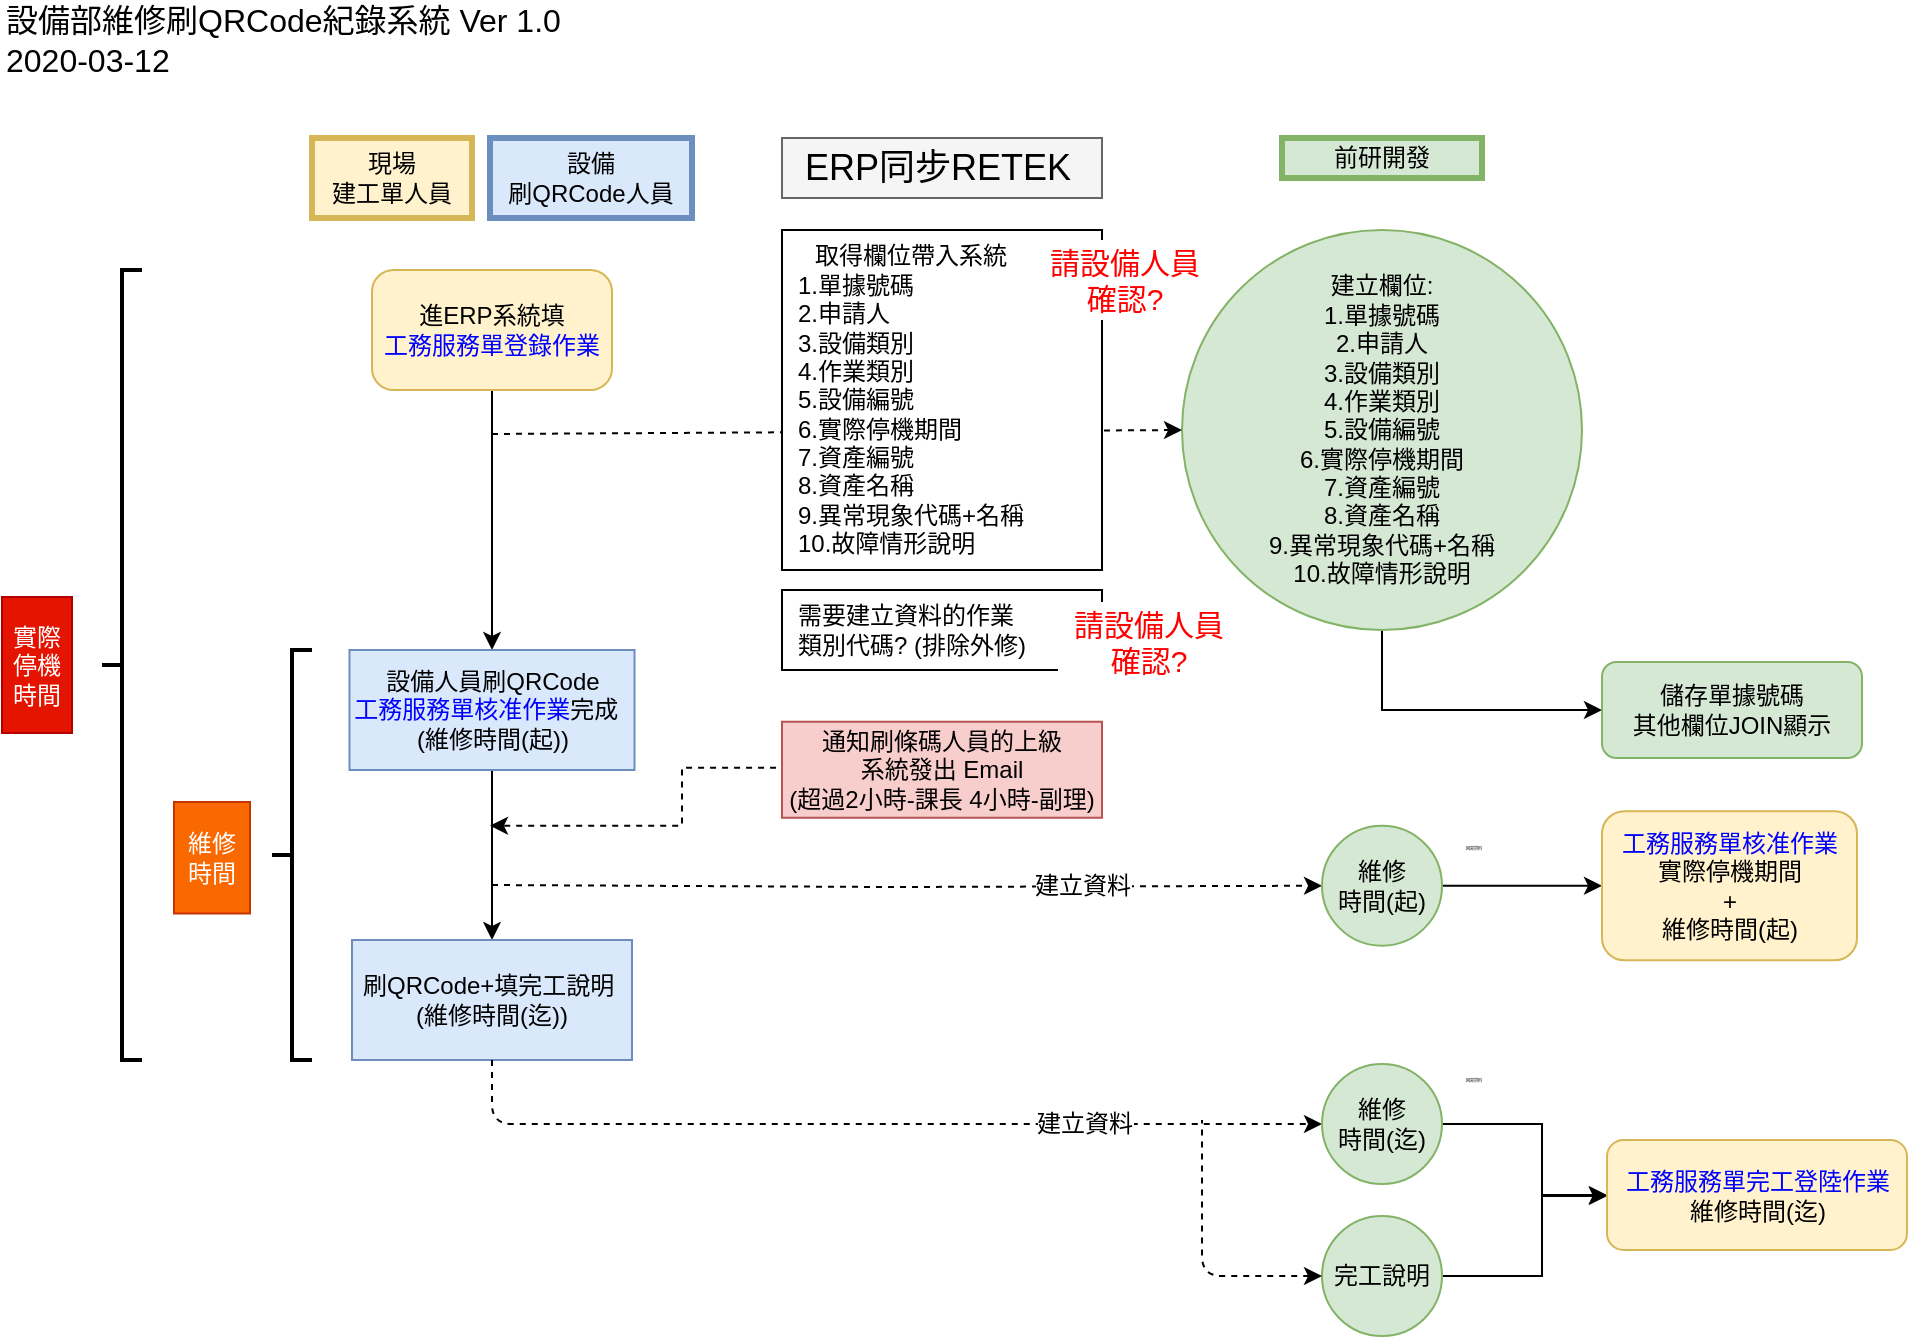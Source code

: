 <mxfile version="12.8.4" type="github"><diagram id="C5RBs43oDa-KdzZeNtuy" name="Page-1"><mxGraphModel dx="1414" dy="705" grid="1" gridSize="10" guides="1" tooltips="1" connect="1" arrows="1" fold="1" page="1" pageScale="1" pageWidth="827" pageHeight="1169" math="0" shadow="0"><root><mxCell id="WIyWlLk6GJQsqaUBKTNV-0"/><mxCell id="WIyWlLk6GJQsqaUBKTNV-1" parent="WIyWlLk6GJQsqaUBKTNV-0"/><mxCell id="6ws-VXe0_fXa5yS6lifG-88" style="edgeStyle=orthogonalEdgeStyle;rounded=0;orthogonalLoop=1;jettySize=auto;html=1;exitX=0.5;exitY=1;exitDx=0;exitDy=0;entryX=0.5;entryY=0;entryDx=0;entryDy=0;startArrow=none;startFill=0;endArrow=classic;endFill=1;fontSize=18;fontColor=#FF0000;" edge="1" parent="WIyWlLk6GJQsqaUBKTNV-1" source="zMW9WFN-JFGp6brwClAm-83" target="zMW9WFN-JFGp6brwClAm-128"><mxGeometry relative="1" as="geometry"/></mxCell><mxCell id="zMW9WFN-JFGp6brwClAm-83" value="進ERP系統填&lt;br&gt;&lt;font color=&quot;#0000ff&quot;&gt;工務服務單登錄作業&lt;/font&gt;" style="rounded=1;whiteSpace=wrap;html=1;fillColor=#fff2cc;strokeColor=#d6b656;arcSize=18;" parent="WIyWlLk6GJQsqaUBKTNV-1" vertex="1"><mxGeometry x="275" y="165" width="120" height="60" as="geometry"/></mxCell><mxCell id="zMW9WFN-JFGp6brwClAm-89" value="現場&lt;br&gt;建工單人員" style="text;html=1;strokeColor=#d6b656;fillColor=#fff2cc;align=center;verticalAlign=middle;whiteSpace=wrap;rounded=0;strokeWidth=3;" parent="WIyWlLk6GJQsqaUBKTNV-1" vertex="1"><mxGeometry x="245" y="99" width="80" height="40" as="geometry"/></mxCell><mxCell id="zMW9WFN-JFGp6brwClAm-90" value="前研開發" style="text;html=1;strokeColor=#82b366;fillColor=#d5e8d4;align=center;verticalAlign=middle;whiteSpace=wrap;rounded=0;strokeWidth=3;" parent="WIyWlLk6GJQsqaUBKTNV-1" vertex="1"><mxGeometry x="730" y="99" width="100" height="20" as="geometry"/></mxCell><mxCell id="zMW9WFN-JFGp6brwClAm-91" value="" style="strokeWidth=2;html=1;shape=mxgraph.flowchart.annotation_2;align=left;labelPosition=right;pointerEvents=1;" parent="WIyWlLk6GJQsqaUBKTNV-1" vertex="1"><mxGeometry x="140" y="165" width="20" height="395" as="geometry"/></mxCell><mxCell id="zMW9WFN-JFGp6brwClAm-96" value="實際停機時間" style="text;html=1;strokeColor=#B20000;fillColor=#e51400;align=center;verticalAlign=middle;whiteSpace=wrap;rounded=0;fontColor=#ffffff;" parent="WIyWlLk6GJQsqaUBKTNV-1" vertex="1"><mxGeometry x="90" y="328.5" width="35" height="68" as="geometry"/></mxCell><mxCell id="zMW9WFN-JFGp6brwClAm-97" style="edgeStyle=orthogonalEdgeStyle;rounded=0;orthogonalLoop=1;jettySize=auto;html=1;exitX=0.5;exitY=1;exitDx=0;exitDy=0;entryX=0.5;entryY=0;entryDx=0;entryDy=0;" parent="WIyWlLk6GJQsqaUBKTNV-1" source="zMW9WFN-JFGp6brwClAm-128" target="zMW9WFN-JFGp6brwClAm-100" edge="1"><mxGeometry relative="1" as="geometry"/></mxCell><mxCell id="zMW9WFN-JFGp6brwClAm-100" value="刷QRCode+填完工說明&amp;nbsp;&lt;br&gt;(維修時間(迄))" style="rounded=0;whiteSpace=wrap;html=1;fillColor=#dae8fc;strokeColor=#6c8ebf;" parent="WIyWlLk6GJQsqaUBKTNV-1" vertex="1"><mxGeometry x="265" y="500" width="140" height="60" as="geometry"/></mxCell><mxCell id="zMW9WFN-JFGp6brwClAm-101" value="" style="strokeWidth=2;html=1;shape=mxgraph.flowchart.annotation_2;align=left;labelPosition=right;pointerEvents=1;" parent="WIyWlLk6GJQsqaUBKTNV-1" vertex="1"><mxGeometry x="225" y="355" width="20" height="205" as="geometry"/></mxCell><mxCell id="zMW9WFN-JFGp6brwClAm-102" value="維修&lt;br&gt;時間" style="text;html=1;strokeColor=#C73500;fillColor=#fa6800;align=center;verticalAlign=middle;whiteSpace=wrap;rounded=0;direction=south;fontColor=#ffffff;" parent="WIyWlLk6GJQsqaUBKTNV-1" vertex="1"><mxGeometry x="176" y="431" width="38" height="55.75" as="geometry"/></mxCell><mxCell id="6ws-VXe0_fXa5yS6lifG-113" style="edgeStyle=orthogonalEdgeStyle;rounded=0;orthogonalLoop=1;jettySize=auto;html=1;exitX=0.5;exitY=1;exitDx=0;exitDy=0;entryX=0;entryY=0.5;entryDx=0;entryDy=0;startArrow=none;startFill=0;endArrow=classic;endFill=1;fontSize=2;fontColor=#FF0000;" edge="1" parent="WIyWlLk6GJQsqaUBKTNV-1" source="zMW9WFN-JFGp6brwClAm-114" target="6ws-VXe0_fXa5yS6lifG-95"><mxGeometry relative="1" as="geometry"/></mxCell><mxCell id="zMW9WFN-JFGp6brwClAm-114" value="建立欄位:&lt;br&gt;&lt;span style=&quot;white-space: nowrap&quot;&gt;1.單據號碼&lt;/span&gt;&lt;div style=&quot;white-space: nowrap&quot;&gt;2.申請人&lt;/div&gt;&lt;div style=&quot;white-space: nowrap&quot;&gt;3.設備類別&lt;/div&gt;&lt;div style=&quot;white-space: nowrap&quot;&gt;4.作業類別&lt;/div&gt;&lt;div style=&quot;white-space: nowrap&quot;&gt;5.設備編號&lt;/div&gt;&lt;div style=&quot;white-space: nowrap&quot;&gt;6.實際停機期間&lt;/div&gt;&lt;div style=&quot;white-space: nowrap&quot;&gt;7.資產編號&lt;/div&gt;&lt;div style=&quot;white-space: nowrap&quot;&gt;8.資產名稱&lt;/div&gt;&lt;div style=&quot;white-space: nowrap&quot;&gt;9.異常現象代碼+名稱&lt;/div&gt;&lt;div style=&quot;white-space: nowrap&quot;&gt;10.故障情形說明&lt;/div&gt;" style="ellipse;whiteSpace=wrap;html=1;rounded=0;shadow=0;glass=0;comic=0;fillColor=#d5e8d4;strokeColor=#82b366;align=center;" parent="WIyWlLk6GJQsqaUBKTNV-1" vertex="1"><mxGeometry x="680" y="145" width="200" height="200" as="geometry"/></mxCell><mxCell id="zMW9WFN-JFGp6brwClAm-120" style="edgeStyle=orthogonalEdgeStyle;rounded=0;orthogonalLoop=1;jettySize=auto;html=1;exitX=0.5;exitY=1;exitDx=0;exitDy=0;" parent="WIyWlLk6GJQsqaUBKTNV-1" source="zMW9WFN-JFGp6brwClAm-132" target="zMW9WFN-JFGp6brwClAm-132" edge="1"><mxGeometry relative="1" as="geometry"/></mxCell><mxCell id="zMW9WFN-JFGp6brwClAm-128" value="設備人員刷QRCode&lt;br&gt;&lt;span style=&quot;color: rgb(0 , 0 , 255)&quot;&gt;工務服務單&lt;/span&gt;&lt;font color=&quot;#0000ff&quot;&gt;核准作業&lt;/font&gt;完成&amp;nbsp;&amp;nbsp;&lt;br&gt;(維修時間(起))" style="rounded=0;whiteSpace=wrap;html=1;fillColor=#dae8fc;strokeColor=#6c8ebf;" parent="WIyWlLk6GJQsqaUBKTNV-1" vertex="1"><mxGeometry x="263.75" y="355" width="142.5" height="60" as="geometry"/></mxCell><mxCell id="zMW9WFN-JFGp6brwClAm-133" value="" style="endArrow=classic;dashed=1;html=1;endFill=1;entryX=0;entryY=0.5;entryDx=0;entryDy=0;startArrow=none;startFill=0;" parent="WIyWlLk6GJQsqaUBKTNV-1" target="zMW9WFN-JFGp6brwClAm-135" edge="1"><mxGeometry width="50" height="50" relative="1" as="geometry"><mxPoint x="335" y="472.51" as="sourcePoint"/><mxPoint x="712" y="473" as="targetPoint"/><Array as="points"><mxPoint x="535" y="473.51"/></Array></mxGeometry></mxCell><mxCell id="zMW9WFN-JFGp6brwClAm-134" value="建立資料" style="text;html=1;align=center;verticalAlign=middle;resizable=0;points=[];labelBackgroundColor=#ffffff;" parent="zMW9WFN-JFGp6brwClAm-133" vertex="1" connectable="0"><mxGeometry x="0.578" y="1" relative="1" as="geometry"><mxPoint x="-32.99" y="0.87" as="offset"/></mxGeometry></mxCell><mxCell id="6ws-VXe0_fXa5yS6lifG-100" style="edgeStyle=orthogonalEdgeStyle;rounded=0;orthogonalLoop=1;jettySize=auto;html=1;exitX=1;exitY=0.5;exitDx=0;exitDy=0;entryX=0;entryY=0.5;entryDx=0;entryDy=0;startArrow=none;startFill=0;endArrow=classic;endFill=1;fontSize=18;fontColor=#FF0000;" edge="1" parent="WIyWlLk6GJQsqaUBKTNV-1" source="zMW9WFN-JFGp6brwClAm-135" target="6ws-VXe0_fXa5yS6lifG-99"><mxGeometry relative="1" as="geometry"/></mxCell><mxCell id="zMW9WFN-JFGp6brwClAm-135" value="維修&lt;br&gt;時間(起)" style="ellipse;whiteSpace=wrap;html=1;rounded=0;shadow=0;glass=0;comic=0;fillColor=#d5e8d4;strokeColor=#82b366;" parent="WIyWlLk6GJQsqaUBKTNV-1" vertex="1"><mxGeometry x="750" y="442.87" width="60" height="60" as="geometry"/></mxCell><mxCell id="zMW9WFN-JFGp6brwClAm-136" value="" style="endArrow=classic;dashed=1;html=1;endFill=1;entryX=0;entryY=0.5;entryDx=0;entryDy=0;startArrow=none;startFill=0;exitX=0.5;exitY=1;exitDx=0;exitDy=0;" parent="WIyWlLk6GJQsqaUBKTNV-1" target="6ws-VXe0_fXa5yS6lifG-35" edge="1" source="zMW9WFN-JFGp6brwClAm-100"><mxGeometry width="50" height="50" relative="1" as="geometry"><mxPoint x="335.76" y="590.5" as="sourcePoint"/><mxPoint x="705" y="590" as="targetPoint"/><Array as="points"><mxPoint x="335" y="592"/></Array></mxGeometry></mxCell><mxCell id="zMW9WFN-JFGp6brwClAm-137" value="建立資料" style="text;html=1;align=center;verticalAlign=middle;resizable=0;points=[];labelBackgroundColor=#ffffff;" parent="zMW9WFN-JFGp6brwClAm-136" vertex="1" connectable="0"><mxGeometry x="0.578" y="1" relative="1" as="geometry"><mxPoint x="-25.0" y="1" as="offset"/></mxGeometry></mxCell><mxCell id="zMW9WFN-JFGp6brwClAm-159" value="&lt;span lang=&quot;EN-US&quot; style=&quot;font-size: 16px&quot;&gt;設備部維修刷QRC&lt;span class=&quot;926482506-07022020&quot; style=&quot;font-size: 16px&quot;&gt;ode紀錄系統&amp;nbsp;&lt;/span&gt;&lt;/span&gt;Ver 1.0&lt;br style=&quot;font-size: 16px&quot;&gt;2020-03-12" style="text;html=1;align=left;verticalAlign=middle;resizable=0;points=[];autosize=1;fontSize=16;" parent="WIyWlLk6GJQsqaUBKTNV-1" vertex="1"><mxGeometry x="90" y="30" width="290" height="40" as="geometry"/></mxCell><mxCell id="zMW9WFN-JFGp6brwClAm-161" value="設備&lt;br&gt;刷QRCode人員" style="text;html=1;strokeColor=#6c8ebf;fillColor=#dae8fc;align=center;verticalAlign=middle;whiteSpace=wrap;rounded=0;strokeWidth=3;" parent="WIyWlLk6GJQsqaUBKTNV-1" vertex="1"><mxGeometry x="334" y="99" width="101" height="40" as="geometry"/></mxCell><mxCell id="zMW9WFN-JFGp6brwClAm-163" value="" style="endArrow=classic;dashed=1;html=1;endFill=1;startArrow=none;startFill=0;strokeColor=#000000;entryX=0;entryY=0.5;entryDx=0;entryDy=0;" parent="WIyWlLk6GJQsqaUBKTNV-1" edge="1" target="zMW9WFN-JFGp6brwClAm-114"><mxGeometry width="50" height="50" relative="1" as="geometry"><mxPoint x="335" y="247" as="sourcePoint"/><mxPoint x="680" y="246" as="targetPoint"/></mxGeometry></mxCell><mxCell id="6ws-VXe0_fXa5yS6lifG-28" style="edgeStyle=orthogonalEdgeStyle;rounded=0;orthogonalLoop=1;jettySize=auto;html=1;exitX=0;exitY=0.5;exitDx=0;exitDy=0;startArrow=none;startFill=0;endArrow=classic;endFill=1;fontSize=15;fontColor=#FF0000;dashed=1;" edge="1" parent="WIyWlLk6GJQsqaUBKTNV-1" source="zMW9WFN-JFGp6brwClAm-132"><mxGeometry relative="1" as="geometry"><mxPoint x="334" y="442.87" as="targetPoint"/><mxPoint x="512" y="413.87" as="sourcePoint"/><Array as="points"><mxPoint x="490" y="413.87"/><mxPoint x="430" y="413.87"/><mxPoint x="430" y="442.87"/></Array></mxGeometry></mxCell><mxCell id="zMW9WFN-JFGp6brwClAm-132" value="&lt;span style=&quot;text-align: left ; white-space: nowrap&quot;&gt;通知刷條碼人員的上級&lt;/span&gt;&lt;span style=&quot;text-align: left ; white-space: nowrap&quot;&gt;&lt;br&gt;系統發出 Email&lt;br&gt;&lt;/span&gt;&lt;span style=&quot;text-align: left ; white-space: nowrap&quot;&gt;(超過2小時-課長 4小時-副理)&lt;/span&gt;&lt;span style=&quot;text-align: left ; white-space: nowrap&quot;&gt;&lt;br&gt;&lt;/span&gt;" style="rounded=0;whiteSpace=wrap;html=1;fillColor=#f8cecc;strokeColor=#b85450;" parent="WIyWlLk6GJQsqaUBKTNV-1" vertex="1"><mxGeometry x="480" y="390.87" width="160" height="48" as="geometry"/></mxCell><mxCell id="6ws-VXe0_fXa5yS6lifG-106" style="edgeStyle=orthogonalEdgeStyle;rounded=0;orthogonalLoop=1;jettySize=auto;html=1;exitX=1;exitY=0.5;exitDx=0;exitDy=0;entryX=0;entryY=0.5;entryDx=0;entryDy=0;startArrow=none;startFill=0;endArrow=classic;endFill=1;fontSize=2;fontColor=#FF0000;" edge="1" parent="WIyWlLk6GJQsqaUBKTNV-1" source="6ws-VXe0_fXa5yS6lifG-35" target="6ws-VXe0_fXa5yS6lifG-103"><mxGeometry relative="1" as="geometry"><Array as="points"><mxPoint x="860" y="592"/><mxPoint x="860" y="628"/></Array></mxGeometry></mxCell><mxCell id="6ws-VXe0_fXa5yS6lifG-35" value="維修&lt;br&gt;時間(迄)" style="ellipse;whiteSpace=wrap;html=1;rounded=0;shadow=0;glass=0;comic=0;fillColor=#d5e8d4;strokeColor=#82b366;" vertex="1" parent="WIyWlLk6GJQsqaUBKTNV-1"><mxGeometry x="750" y="562" width="60" height="60" as="geometry"/></mxCell><mxCell id="6ws-VXe0_fXa5yS6lifG-107" style="edgeStyle=orthogonalEdgeStyle;rounded=0;orthogonalLoop=1;jettySize=auto;html=1;exitX=1;exitY=0.5;exitDx=0;exitDy=0;startArrow=none;startFill=0;endArrow=classic;endFill=1;fontSize=2;fontColor=#FF0000;" edge="1" parent="WIyWlLk6GJQsqaUBKTNV-1" source="6ws-VXe0_fXa5yS6lifG-68" target="6ws-VXe0_fXa5yS6lifG-103"><mxGeometry relative="1" as="geometry"><Array as="points"><mxPoint x="860" y="668"/><mxPoint x="860" y="628"/></Array></mxGeometry></mxCell><mxCell id="6ws-VXe0_fXa5yS6lifG-68" value="完工說明" style="ellipse;whiteSpace=wrap;html=1;rounded=0;shadow=0;glass=0;comic=0;fillColor=#d5e8d4;strokeColor=#82b366;" vertex="1" parent="WIyWlLk6GJQsqaUBKTNV-1"><mxGeometry x="750" y="638" width="60" height="60" as="geometry"/></mxCell><mxCell id="6ws-VXe0_fXa5yS6lifG-48" value="&lt;div style=&quot;text-align: center&quot;&gt;&lt;span style=&quot;white-space: nowrap&quot;&gt;取得欄位帶入系統&lt;/span&gt;&lt;/div&gt;&lt;div style=&quot;white-space: nowrap&quot;&gt;1.單據號碼&lt;/div&gt;&lt;div style=&quot;white-space: nowrap&quot;&gt;2.申請人&lt;/div&gt;&lt;div style=&quot;white-space: nowrap&quot;&gt;3.設備類別&lt;/div&gt;&lt;div style=&quot;white-space: nowrap&quot;&gt;4.作業類別&lt;/div&gt;&lt;div style=&quot;white-space: nowrap&quot;&gt;5.設備編號&lt;/div&gt;&lt;div style=&quot;white-space: nowrap&quot;&gt;6.實際停機期間&lt;/div&gt;&lt;div style=&quot;white-space: nowrap&quot;&gt;7.資產編號&lt;/div&gt;&lt;div style=&quot;white-space: nowrap&quot;&gt;8.資產名稱&lt;/div&gt;&lt;div style=&quot;white-space: nowrap&quot;&gt;9.異常現象代碼+名稱&lt;/div&gt;&lt;div style=&quot;white-space: nowrap&quot;&gt;10.故障情形說明&lt;/div&gt;" style="rounded=0;whiteSpace=wrap;html=1;labelBackgroundColor=#ffffff;fillColor=#ffffff;gradientColor=none;align=left;spacingLeft=6;" vertex="1" parent="WIyWlLk6GJQsqaUBKTNV-1"><mxGeometry x="480" y="145" width="160" height="170" as="geometry"/></mxCell><mxCell id="6ws-VXe0_fXa5yS6lifG-1" value="請設備人員&lt;br&gt;確認?" style="text;html=1;align=center;verticalAlign=middle;resizable=0;points=[];autosize=1;fontColor=#FF0000;fontSize=15;labelBackgroundColor=#FFFFFF;labelBorderColor=none;spacingTop=0;spacingRight=0;fillColor=#ffffff;" vertex="1" parent="WIyWlLk6GJQsqaUBKTNV-1"><mxGeometry x="606" y="150" width="90" height="40" as="geometry"/></mxCell><mxCell id="6ws-VXe0_fXa5yS6lifG-50" value="&lt;div&gt;需要建立資料的作業&lt;/div&gt;&lt;div&gt;類別代碼? (排除外修)&lt;/div&gt;" style="rounded=0;whiteSpace=wrap;html=1;labelBackgroundColor=#ffffff;fillColor=#ffffff;gradientColor=none;align=left;spacingLeft=6;" vertex="1" parent="WIyWlLk6GJQsqaUBKTNV-1"><mxGeometry x="480" y="325" width="160" height="40" as="geometry"/></mxCell><mxCell id="6ws-VXe0_fXa5yS6lifG-87" value="&amp;nbsp;ERP同步RETEK&amp;nbsp;&amp;nbsp;" style="text;html=1;align=center;verticalAlign=middle;resizable=0;points=[];autosize=1;fontSize=18;gradientColor=none;fillColor=#f5f5f5;strokeColor=#666666;gradientDirection=south;" vertex="1" parent="WIyWlLk6GJQsqaUBKTNV-1"><mxGeometry x="480" y="99" width="160" height="30" as="geometry"/></mxCell><mxCell id="6ws-VXe0_fXa5yS6lifG-91" value="請設備人員&lt;br&gt;確認?" style="text;html=1;align=center;verticalAlign=middle;resizable=0;points=[];autosize=1;fontColor=#FF0000;fontSize=15;labelBackgroundColor=#FFFFFF;labelBorderColor=none;spacingTop=0;spacingRight=0;fillColor=#ffffff;" vertex="1" parent="WIyWlLk6GJQsqaUBKTNV-1"><mxGeometry x="618" y="331" width="90" height="40" as="geometry"/></mxCell><mxCell id="6ws-VXe0_fXa5yS6lifG-95" value="儲存單據號碼&lt;br&gt;其他欄位JOIN顯示" style="rounded=1;whiteSpace=wrap;html=1;fillColor=#d5e8d4;strokeColor=#82b366;" vertex="1" parent="WIyWlLk6GJQsqaUBKTNV-1"><mxGeometry x="890" y="361" width="130" height="48" as="geometry"/></mxCell><mxCell id="6ws-VXe0_fXa5yS6lifG-99" value="&lt;font color=&quot;#0000ff&quot;&gt;工務服務單核准作業&lt;/font&gt;&lt;br&gt;實際停機期間&lt;br&gt;+&lt;br&gt;維修時間(起)" style="rounded=1;whiteSpace=wrap;html=1;fillColor=#fff2cc;strokeColor=#d6b656;" vertex="1" parent="WIyWlLk6GJQsqaUBKTNV-1"><mxGeometry x="890" y="435.62" width="127.5" height="74.5" as="geometry"/></mxCell><mxCell id="6ws-VXe0_fXa5yS6lifG-101" value="回寫資料" style="text;html=1;fontSize=2;" vertex="1" parent="WIyWlLk6GJQsqaUBKTNV-1"><mxGeometry x="820" y="445.5" width="60" height="23" as="geometry"/></mxCell><mxCell id="6ws-VXe0_fXa5yS6lifG-103" value="&lt;font color=&quot;#0000ff&quot;&gt;工務服務單完工登陸作業&lt;/font&gt;&lt;br&gt;維修時間(迄)" style="rounded=1;whiteSpace=wrap;html=1;fillColor=#fff2cc;strokeColor=#d6b656;" vertex="1" parent="WIyWlLk6GJQsqaUBKTNV-1"><mxGeometry x="892.5" y="600" width="150" height="55" as="geometry"/></mxCell><mxCell id="6ws-VXe0_fXa5yS6lifG-108" value="回寫資料" style="text;html=1;fontSize=2;" vertex="1" parent="WIyWlLk6GJQsqaUBKTNV-1"><mxGeometry x="820" y="562" width="60" height="23" as="geometry"/></mxCell><mxCell id="6ws-VXe0_fXa5yS6lifG-111" value="" style="endArrow=none;dashed=1;html=1;fontSize=2;fontColor=#FF0000;exitX=0;exitY=0.5;exitDx=0;exitDy=0;endFill=0;startArrow=classic;startFill=1;" edge="1" parent="WIyWlLk6GJQsqaUBKTNV-1" source="6ws-VXe0_fXa5yS6lifG-68"><mxGeometry width="50" height="50" relative="1" as="geometry"><mxPoint x="530" y="550" as="sourcePoint"/><mxPoint x="690" y="590" as="targetPoint"/><Array as="points"><mxPoint x="690" y="668"/></Array></mxGeometry></mxCell></root></mxGraphModel></diagram></mxfile>